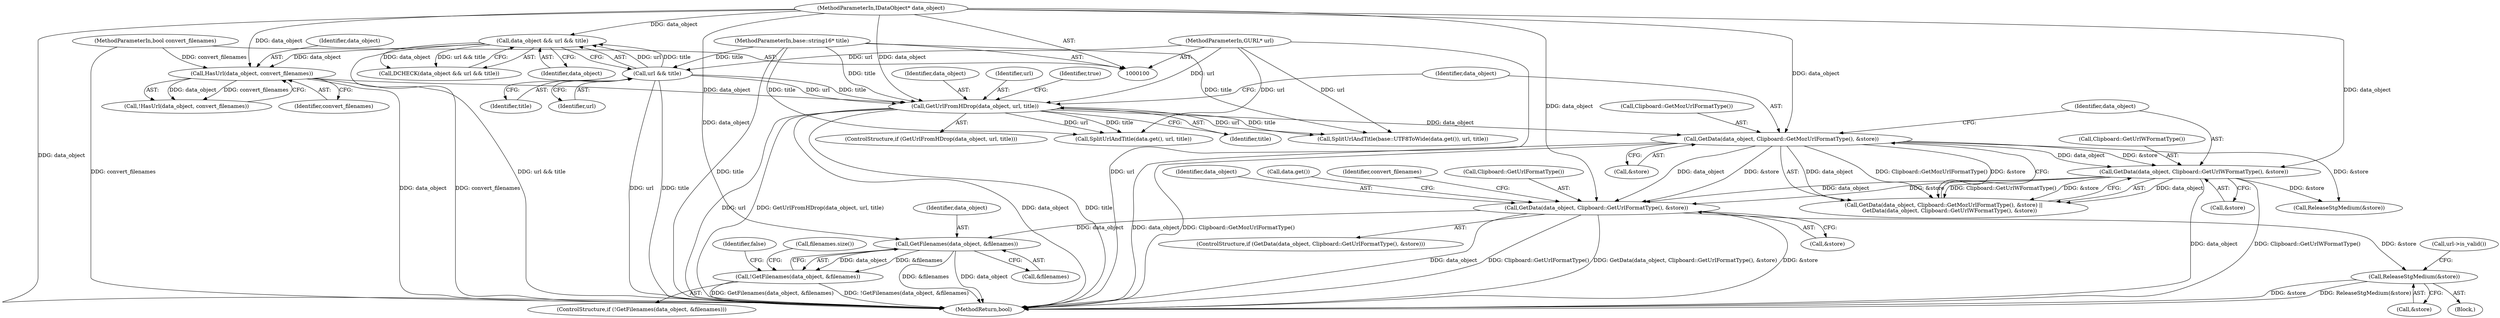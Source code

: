 digraph "0_Chrome_e93dc535728da259ec16d1c3cc393f80b25f64ae_6@pointer" {
"1000152" [label="(Call,GetData(data_object, Clipboard::GetUrlFormatType(), &store))"];
"1000129" [label="(Call,GetData(data_object, Clipboard::GetMozUrlFormatType(), &store))"];
"1000121" [label="(Call,GetUrlFromHDrop(data_object, url, title))"];
"1000114" [label="(Call,HasUrl(data_object, convert_filenames))"];
"1000107" [label="(Call,data_object && url && title)"];
"1000101" [label="(MethodParameterIn,IDataObject* data_object)"];
"1000109" [label="(Call,url && title)"];
"1000102" [label="(MethodParameterIn,GURL* url)"];
"1000103" [label="(MethodParameterIn,base::string16* title)"];
"1000104" [label="(MethodParameterIn,bool convert_filenames)"];
"1000134" [label="(Call,GetData(data_object, Clipboard::GetUrlWFormatType(), &store))"];
"1000165" [label="(Call,ReleaseStgMedium(&store))"];
"1000180" [label="(Call,GetFilenames(data_object, &filenames))"];
"1000179" [label="(Call,!GetFilenames(data_object, &filenames))"];
"1000121" [label="(Call,GetUrlFromHDrop(data_object, url, title))"];
"1000160" [label="(Call,SplitUrlAndTitle(base::UTF8ToWide(data.get()), url, title))"];
"1000104" [label="(MethodParameterIn,bool convert_filenames)"];
"1000153" [label="(Identifier,data_object)"];
"1000110" [label="(Identifier,url)"];
"1000126" [label="(Identifier,true)"];
"1000185" [label="(Identifier,false)"];
"1000157" [label="(Block,)"];
"1000151" [label="(ControlStructure,if (GetData(data_object, Clipboard::GetUrlFormatType(), &store)))"];
"1000187" [label="(Call,filenames.size())"];
"1000124" [label="(Identifier,title)"];
"1000179" [label="(Call,!GetFilenames(data_object, &filenames))"];
"1000107" [label="(Call,data_object && url && title)"];
"1000114" [label="(Call,HasUrl(data_object, convert_filenames))"];
"1000113" [label="(Call,!HasUrl(data_object, convert_filenames))"];
"1000178" [label="(ControlStructure,if (!GetFilenames(data_object, &filenames)))"];
"1000201" [label="(MethodReturn,bool)"];
"1000132" [label="(Call,&store)"];
"1000130" [label="(Identifier,data_object)"];
"1000103" [label="(MethodParameterIn,base::string16* title)"];
"1000146" [label="(Call,ReleaseStgMedium(&store))"];
"1000180" [label="(Call,GetFilenames(data_object, &filenames))"];
"1000115" [label="(Identifier,data_object)"];
"1000106" [label="(Call,DCHECK(data_object && url && title))"];
"1000162" [label="(Call,data.get())"];
"1000171" [label="(Identifier,convert_filenames)"];
"1000169" [label="(Call,url->is_valid())"];
"1000122" [label="(Identifier,data_object)"];
"1000129" [label="(Call,GetData(data_object, Clipboard::GetMozUrlFormatType(), &store))"];
"1000116" [label="(Identifier,convert_filenames)"];
"1000131" [label="(Call,Clipboard::GetMozUrlFormatType())"];
"1000101" [label="(MethodParameterIn,IDataObject* data_object)"];
"1000137" [label="(Call,&store)"];
"1000135" [label="(Identifier,data_object)"];
"1000111" [label="(Identifier,title)"];
"1000102" [label="(MethodParameterIn,GURL* url)"];
"1000136" [label="(Call,Clipboard::GetUrlWFormatType())"];
"1000181" [label="(Identifier,data_object)"];
"1000120" [label="(ControlStructure,if (GetUrlFromHDrop(data_object, url, title)))"];
"1000142" [label="(Call,SplitUrlAndTitle(data.get(), url, title))"];
"1000109" [label="(Call,url && title)"];
"1000154" [label="(Call,Clipboard::GetUrlFormatType())"];
"1000155" [label="(Call,&store)"];
"1000108" [label="(Identifier,data_object)"];
"1000123" [label="(Identifier,url)"];
"1000152" [label="(Call,GetData(data_object, Clipboard::GetUrlFormatType(), &store))"];
"1000166" [label="(Call,&store)"];
"1000182" [label="(Call,&filenames)"];
"1000165" [label="(Call,ReleaseStgMedium(&store))"];
"1000128" [label="(Call,GetData(data_object, Clipboard::GetMozUrlFormatType(), &store) ||\n       GetData(data_object, Clipboard::GetUrlWFormatType(), &store))"];
"1000134" [label="(Call,GetData(data_object, Clipboard::GetUrlWFormatType(), &store))"];
"1000152" -> "1000151"  [label="AST: "];
"1000152" -> "1000155"  [label="CFG: "];
"1000153" -> "1000152"  [label="AST: "];
"1000154" -> "1000152"  [label="AST: "];
"1000155" -> "1000152"  [label="AST: "];
"1000162" -> "1000152"  [label="CFG: "];
"1000171" -> "1000152"  [label="CFG: "];
"1000152" -> "1000201"  [label="DDG: data_object"];
"1000152" -> "1000201"  [label="DDG: Clipboard::GetUrlFormatType()"];
"1000152" -> "1000201"  [label="DDG: GetData(data_object, Clipboard::GetUrlFormatType(), &store)"];
"1000152" -> "1000201"  [label="DDG: &store"];
"1000129" -> "1000152"  [label="DDG: data_object"];
"1000129" -> "1000152"  [label="DDG: &store"];
"1000134" -> "1000152"  [label="DDG: data_object"];
"1000134" -> "1000152"  [label="DDG: &store"];
"1000101" -> "1000152"  [label="DDG: data_object"];
"1000152" -> "1000165"  [label="DDG: &store"];
"1000152" -> "1000180"  [label="DDG: data_object"];
"1000129" -> "1000128"  [label="AST: "];
"1000129" -> "1000132"  [label="CFG: "];
"1000130" -> "1000129"  [label="AST: "];
"1000131" -> "1000129"  [label="AST: "];
"1000132" -> "1000129"  [label="AST: "];
"1000135" -> "1000129"  [label="CFG: "];
"1000128" -> "1000129"  [label="CFG: "];
"1000129" -> "1000201"  [label="DDG: data_object"];
"1000129" -> "1000201"  [label="DDG: Clipboard::GetMozUrlFormatType()"];
"1000129" -> "1000128"  [label="DDG: data_object"];
"1000129" -> "1000128"  [label="DDG: Clipboard::GetMozUrlFormatType()"];
"1000129" -> "1000128"  [label="DDG: &store"];
"1000121" -> "1000129"  [label="DDG: data_object"];
"1000101" -> "1000129"  [label="DDG: data_object"];
"1000129" -> "1000134"  [label="DDG: data_object"];
"1000129" -> "1000134"  [label="DDG: &store"];
"1000129" -> "1000146"  [label="DDG: &store"];
"1000121" -> "1000120"  [label="AST: "];
"1000121" -> "1000124"  [label="CFG: "];
"1000122" -> "1000121"  [label="AST: "];
"1000123" -> "1000121"  [label="AST: "];
"1000124" -> "1000121"  [label="AST: "];
"1000126" -> "1000121"  [label="CFG: "];
"1000130" -> "1000121"  [label="CFG: "];
"1000121" -> "1000201"  [label="DDG: url"];
"1000121" -> "1000201"  [label="DDG: GetUrlFromHDrop(data_object, url, title)"];
"1000121" -> "1000201"  [label="DDG: data_object"];
"1000121" -> "1000201"  [label="DDG: title"];
"1000114" -> "1000121"  [label="DDG: data_object"];
"1000101" -> "1000121"  [label="DDG: data_object"];
"1000109" -> "1000121"  [label="DDG: url"];
"1000109" -> "1000121"  [label="DDG: title"];
"1000102" -> "1000121"  [label="DDG: url"];
"1000103" -> "1000121"  [label="DDG: title"];
"1000121" -> "1000142"  [label="DDG: url"];
"1000121" -> "1000142"  [label="DDG: title"];
"1000121" -> "1000160"  [label="DDG: url"];
"1000121" -> "1000160"  [label="DDG: title"];
"1000114" -> "1000113"  [label="AST: "];
"1000114" -> "1000116"  [label="CFG: "];
"1000115" -> "1000114"  [label="AST: "];
"1000116" -> "1000114"  [label="AST: "];
"1000113" -> "1000114"  [label="CFG: "];
"1000114" -> "1000201"  [label="DDG: data_object"];
"1000114" -> "1000201"  [label="DDG: convert_filenames"];
"1000114" -> "1000113"  [label="DDG: data_object"];
"1000114" -> "1000113"  [label="DDG: convert_filenames"];
"1000107" -> "1000114"  [label="DDG: data_object"];
"1000101" -> "1000114"  [label="DDG: data_object"];
"1000104" -> "1000114"  [label="DDG: convert_filenames"];
"1000107" -> "1000106"  [label="AST: "];
"1000107" -> "1000108"  [label="CFG: "];
"1000107" -> "1000109"  [label="CFG: "];
"1000108" -> "1000107"  [label="AST: "];
"1000109" -> "1000107"  [label="AST: "];
"1000106" -> "1000107"  [label="CFG: "];
"1000107" -> "1000201"  [label="DDG: url && title"];
"1000107" -> "1000106"  [label="DDG: data_object"];
"1000107" -> "1000106"  [label="DDG: url && title"];
"1000101" -> "1000107"  [label="DDG: data_object"];
"1000109" -> "1000107"  [label="DDG: url"];
"1000109" -> "1000107"  [label="DDG: title"];
"1000101" -> "1000100"  [label="AST: "];
"1000101" -> "1000201"  [label="DDG: data_object"];
"1000101" -> "1000134"  [label="DDG: data_object"];
"1000101" -> "1000180"  [label="DDG: data_object"];
"1000109" -> "1000110"  [label="CFG: "];
"1000109" -> "1000111"  [label="CFG: "];
"1000110" -> "1000109"  [label="AST: "];
"1000111" -> "1000109"  [label="AST: "];
"1000109" -> "1000201"  [label="DDG: url"];
"1000109" -> "1000201"  [label="DDG: title"];
"1000102" -> "1000109"  [label="DDG: url"];
"1000103" -> "1000109"  [label="DDG: title"];
"1000102" -> "1000100"  [label="AST: "];
"1000102" -> "1000201"  [label="DDG: url"];
"1000102" -> "1000142"  [label="DDG: url"];
"1000102" -> "1000160"  [label="DDG: url"];
"1000103" -> "1000100"  [label="AST: "];
"1000103" -> "1000201"  [label="DDG: title"];
"1000103" -> "1000142"  [label="DDG: title"];
"1000103" -> "1000160"  [label="DDG: title"];
"1000104" -> "1000100"  [label="AST: "];
"1000104" -> "1000201"  [label="DDG: convert_filenames"];
"1000134" -> "1000128"  [label="AST: "];
"1000134" -> "1000137"  [label="CFG: "];
"1000135" -> "1000134"  [label="AST: "];
"1000136" -> "1000134"  [label="AST: "];
"1000137" -> "1000134"  [label="AST: "];
"1000128" -> "1000134"  [label="CFG: "];
"1000134" -> "1000201"  [label="DDG: data_object"];
"1000134" -> "1000201"  [label="DDG: Clipboard::GetUrlWFormatType()"];
"1000134" -> "1000128"  [label="DDG: data_object"];
"1000134" -> "1000128"  [label="DDG: Clipboard::GetUrlWFormatType()"];
"1000134" -> "1000128"  [label="DDG: &store"];
"1000134" -> "1000146"  [label="DDG: &store"];
"1000165" -> "1000157"  [label="AST: "];
"1000165" -> "1000166"  [label="CFG: "];
"1000166" -> "1000165"  [label="AST: "];
"1000169" -> "1000165"  [label="CFG: "];
"1000165" -> "1000201"  [label="DDG: &store"];
"1000165" -> "1000201"  [label="DDG: ReleaseStgMedium(&store)"];
"1000180" -> "1000179"  [label="AST: "];
"1000180" -> "1000182"  [label="CFG: "];
"1000181" -> "1000180"  [label="AST: "];
"1000182" -> "1000180"  [label="AST: "];
"1000179" -> "1000180"  [label="CFG: "];
"1000180" -> "1000201"  [label="DDG: &filenames"];
"1000180" -> "1000201"  [label="DDG: data_object"];
"1000180" -> "1000179"  [label="DDG: data_object"];
"1000180" -> "1000179"  [label="DDG: &filenames"];
"1000179" -> "1000178"  [label="AST: "];
"1000185" -> "1000179"  [label="CFG: "];
"1000187" -> "1000179"  [label="CFG: "];
"1000179" -> "1000201"  [label="DDG: !GetFilenames(data_object, &filenames)"];
"1000179" -> "1000201"  [label="DDG: GetFilenames(data_object, &filenames)"];
}
